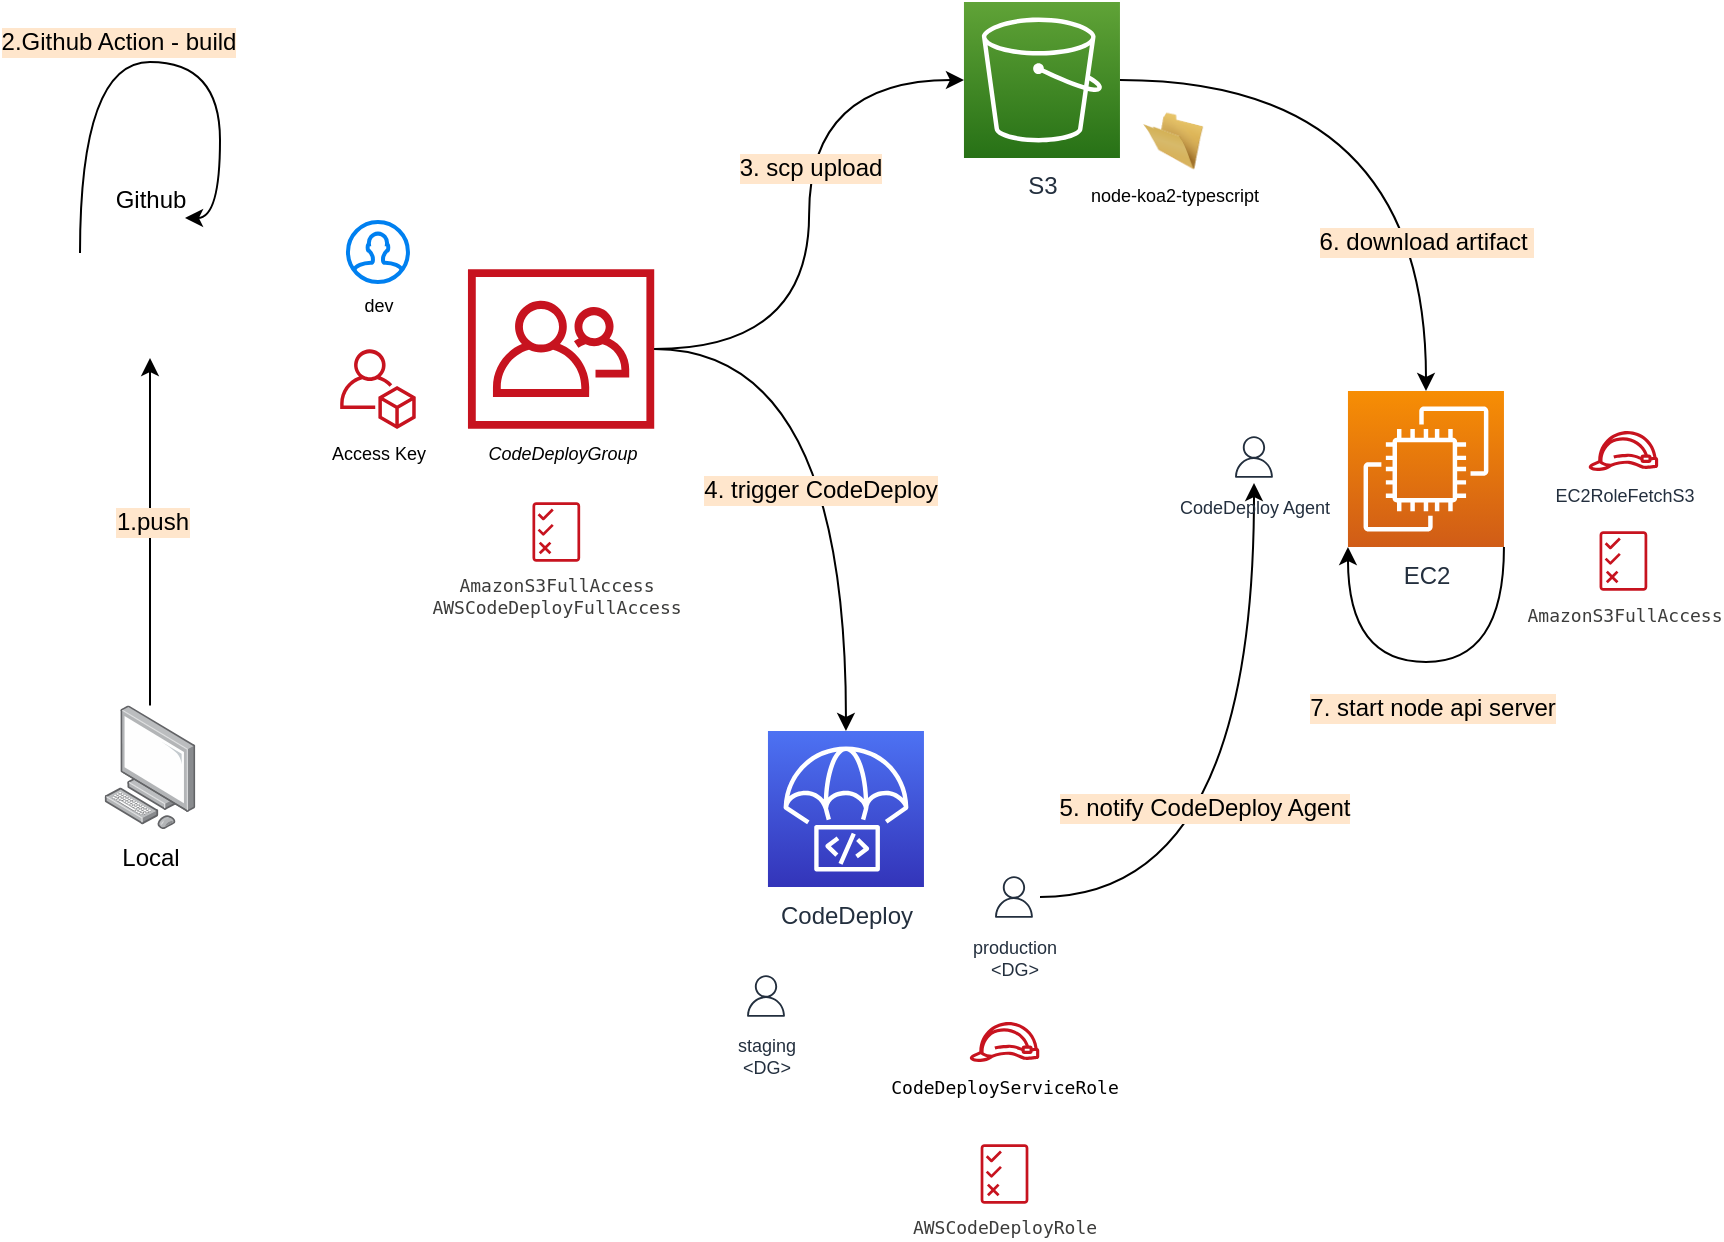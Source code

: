 <mxfile version="14.5.10" type="github" pages="2">
  <diagram id="KYHajy9hAzlmg0D7gsDp" name="Page-1">
    <mxGraphModel dx="1722" dy="687" grid="1" gridSize="10" guides="1" tooltips="1" connect="1" arrows="1" fold="1" page="1" pageScale="1" pageWidth="850" pageHeight="1100" math="0" shadow="0">
      <root>
        <mxCell id="0" />
        <mxCell id="1" parent="0" />
        <mxCell id="QSUdDy8CgD-3s1N1Uw83-1" value="EC2" style="points=[[0,0,0],[0.25,0,0],[0.5,0,0],[0.75,0,0],[1,0,0],[0,1,0],[0.25,1,0],[0.5,1,0],[0.75,1,0],[1,1,0],[0,0.25,0],[0,0.5,0],[0,0.75,0],[1,0.25,0],[1,0.5,0],[1,0.75,0]];outlineConnect=0;fontColor=#232F3E;gradientColor=#F78E04;gradientDirection=north;fillColor=#D05C17;strokeColor=#ffffff;dashed=0;verticalLabelPosition=bottom;verticalAlign=top;align=center;html=1;fontSize=12;fontStyle=0;aspect=fixed;shape=mxgraph.aws4.resourceIcon;resIcon=mxgraph.aws4.ec2;" parent="1" vertex="1">
          <mxGeometry x="603.98" y="254.5" width="78" height="78" as="geometry" />
        </mxCell>
        <mxCell id="gsVhObM5ISxaNvMVrzlj-28" style="edgeStyle=orthogonalEdgeStyle;curved=1;rounded=0;orthogonalLoop=1;jettySize=auto;html=1;fontSize=12;" parent="1" source="QSUdDy8CgD-3s1N1Uw83-2" target="QSUdDy8CgD-3s1N1Uw83-1" edge="1">
          <mxGeometry relative="1" as="geometry" />
        </mxCell>
        <mxCell id="gsVhObM5ISxaNvMVrzlj-29" value="6. download&amp;nbsp;artifact&amp;nbsp;" style="edgeLabel;html=1;align=center;verticalAlign=middle;resizable=0;points=[];fontSize=12;labelBackgroundColor=#FFE6CC;" parent="gsVhObM5ISxaNvMVrzlj-28" vertex="1" connectable="0">
          <mxGeometry x="0.323" y="-27" relative="1" as="geometry">
            <mxPoint x="27" y="30" as="offset" />
          </mxGeometry>
        </mxCell>
        <mxCell id="QSUdDy8CgD-3s1N1Uw83-2" value="S3" style="points=[[0,0,0],[0.25,0,0],[0.5,0,0],[0.75,0,0],[1,0,0],[0,1,0],[0.25,1,0],[0.5,1,0],[0.75,1,0],[1,1,0],[0,0.25,0],[0,0.5,0],[0,0.75,0],[1,0.25,0],[1,0.5,0],[1,0.75,0]];outlineConnect=0;fontColor=#232F3E;gradientColor=#60A337;gradientDirection=north;fillColor=#277116;strokeColor=#ffffff;dashed=0;verticalLabelPosition=bottom;verticalAlign=top;align=center;html=1;fontSize=12;fontStyle=0;aspect=fixed;shape=mxgraph.aws4.resourceIcon;resIcon=mxgraph.aws4.s3;" parent="1" vertex="1">
          <mxGeometry x="411.98" y="60" width="78" height="78" as="geometry" />
        </mxCell>
        <mxCell id="QSUdDy8CgD-3s1N1Uw83-3" value="EC2RoleFetchS3" style="outlineConnect=0;fontColor=#232F3E;gradientColor=none;fillColor=#C7131F;strokeColor=none;dashed=0;verticalLabelPosition=bottom;verticalAlign=top;align=center;html=1;fontSize=9;fontStyle=0;aspect=fixed;pointerEvents=1;shape=mxgraph.aws4.role;" parent="1" vertex="1">
          <mxGeometry x="723.98" y="274.5" width="35.45" height="20" as="geometry" />
        </mxCell>
        <mxCell id="QSUdDy8CgD-3s1N1Uw83-8" value="&lt;span style=&quot;color: rgb(60 , 60 , 59) ; font-family: monospace , monospace ; font-size: 9px&quot;&gt;AmazonS3FullAccess&lt;/span&gt;&lt;span style=&quot;color: rgb(60 , 60 , 59) ; font-family: monospace , monospace ; font-size: 9px&quot;&gt;&lt;br style=&quot;font-size: 9px&quot;&gt;&lt;/span&gt;" style="outlineConnect=0;fontColor=#232F3E;gradientColor=none;fillColor=#C7131F;strokeColor=none;dashed=0;verticalLabelPosition=bottom;verticalAlign=top;align=center;html=1;fontSize=9;fontStyle=0;aspect=fixed;pointerEvents=1;shape=mxgraph.aws4.permissions;labelBackgroundColor=#ffffff;" parent="1" vertex="1">
          <mxGeometry x="729.78" y="324.5" width="23.85" height="30" as="geometry" />
        </mxCell>
        <mxCell id="QSUdDy8CgD-3s1N1Uw83-10" value="&lt;pre style=&quot;box-sizing: border-box ; border-width: 0px ; border-style: solid ; border-color: rgb(229 , 231 , 235) ; margin-top: 2em ; margin-bottom: 2em ; overflow-x: auto ; line-height: 1.778 ; border-radius: 0.5rem ; padding: 1.111em 1.333em&quot;&gt;&lt;code class=&quot;lang-bash&quot; style=&quot;box-sizing: border-box ; border-width: 0px ; border-style: solid ; border-color: rgb(229 , 231 , 235) ; font-family: inherit ; border-radius: 0px ; padding: 0px ; line-height: inherit&quot;&gt;CodeDeployServiceRole&lt;/code&gt;&lt;/pre&gt;" style="outlineConnect=0;gradientColor=none;fillColor=#C7131F;strokeColor=none;dashed=0;verticalLabelPosition=bottom;verticalAlign=top;align=center;html=1;fontSize=9;fontStyle=0;aspect=fixed;pointerEvents=1;shape=mxgraph.aws4.role;labelBackgroundColor=none;labelPosition=center;horizontal=1;spacingTop=-30;" parent="1" vertex="1">
          <mxGeometry x="414.53" y="570" width="35.45" height="20" as="geometry" />
        </mxCell>
        <mxCell id="QSUdDy8CgD-3s1N1Uw83-11" value="CodeDeploy" style="points=[[0,0,0],[0.25,0,0],[0.5,0,0],[0.75,0,0],[1,0,0],[0,1,0],[0.25,1,0],[0.5,1,0],[0.75,1,0],[1,1,0],[0,0.25,0],[0,0.5,0],[0,0.75,0],[1,0.25,0],[1,0.5,0],[1,0.75,0]];outlineConnect=0;fontColor=#232F3E;gradientColor=#4D72F3;gradientDirection=north;fillColor=#3334B9;strokeColor=#ffffff;dashed=0;verticalLabelPosition=bottom;verticalAlign=top;align=center;html=1;fontSize=12;fontStyle=0;aspect=fixed;shape=mxgraph.aws4.resourceIcon;resIcon=mxgraph.aws4.codedeploy;labelBackgroundColor=#ffffff;" parent="1" vertex="1">
          <mxGeometry x="313.98" y="424.5" width="78" height="78" as="geometry" />
        </mxCell>
        <mxCell id="gsVhObM5ISxaNvMVrzlj-1" value="Github" style="shape=image;html=1;verticalAlign=bottom;verticalLabelPosition=top;labelBackgroundColor=#ffffff;imageAspect=0;aspect=fixed;image=https://cdn1.iconfinder.com/data/icons/logotypes/32/github-128.png;fontSize=12;align=center;labelPosition=center;" parent="1" vertex="1">
          <mxGeometry x="-30" y="168" width="70" height="70" as="geometry" />
        </mxCell>
        <mxCell id="gsVhObM5ISxaNvMVrzlj-3" value="&lt;span style=&quot;color: rgb(60 , 60 , 59) ; font-family: monospace , monospace ; font-size: 9px&quot;&gt;AWSCodeDeployRole&lt;/span&gt;&lt;span style=&quot;color: rgb(60 , 60 , 59) ; font-family: monospace , monospace ; font-size: 9px&quot;&gt;&lt;br style=&quot;font-size: 9px&quot;&gt;&lt;/span&gt;" style="outlineConnect=0;fontColor=#232F3E;gradientColor=none;fillColor=#C7131F;strokeColor=none;dashed=0;verticalLabelPosition=bottom;verticalAlign=top;align=center;html=1;fontSize=9;fontStyle=0;aspect=fixed;pointerEvents=1;shape=mxgraph.aws4.permissions;labelBackgroundColor=#ffffff;" parent="1" vertex="1">
          <mxGeometry x="420.33" y="631" width="23.85" height="30" as="geometry" />
        </mxCell>
        <mxCell id="gsVhObM5ISxaNvMVrzlj-4" value="staging&lt;br&gt;&amp;lt;DG&amp;gt;" style="outlineConnect=0;fontColor=#232F3E;gradientColor=none;strokeColor=#232F3E;fillColor=#ffffff;dashed=0;verticalLabelPosition=bottom;verticalAlign=top;align=center;html=1;fontSize=9;fontStyle=0;aspect=fixed;shape=mxgraph.aws4.resourceIcon;resIcon=mxgraph.aws4.user;" parent="1" vertex="1">
          <mxGeometry x="300" y="544" width="26" height="26" as="geometry" />
        </mxCell>
        <mxCell id="gsVhObM5ISxaNvMVrzlj-26" style="edgeStyle=orthogonalEdgeStyle;curved=1;rounded=0;orthogonalLoop=1;jettySize=auto;html=1;fontSize=12;" parent="1" source="gsVhObM5ISxaNvMVrzlj-7" target="gsVhObM5ISxaNvMVrzlj-12" edge="1">
          <mxGeometry relative="1" as="geometry">
            <mxPoint x="550" y="360" as="targetPoint" />
          </mxGeometry>
        </mxCell>
        <mxCell id="gsVhObM5ISxaNvMVrzlj-27" value="5. notify CodeDeploy Agent" style="edgeLabel;html=1;align=center;verticalAlign=middle;resizable=0;points=[];fontSize=12;labelBackgroundColor=#FFE6CC;" parent="gsVhObM5ISxaNvMVrzlj-26" vertex="1" connectable="0">
          <mxGeometry x="0.378" y="30" relative="1" as="geometry">
            <mxPoint x="5" y="65" as="offset" />
          </mxGeometry>
        </mxCell>
        <mxCell id="gsVhObM5ISxaNvMVrzlj-7" value="production&lt;br&gt;&amp;lt;DG&amp;gt;" style="outlineConnect=0;fontColor=#232F3E;gradientColor=none;strokeColor=#232F3E;fillColor=#ffffff;dashed=0;verticalLabelPosition=bottom;verticalAlign=top;align=center;html=1;fontSize=9;fontStyle=0;aspect=fixed;shape=mxgraph.aws4.resourceIcon;resIcon=mxgraph.aws4.user;" parent="1" vertex="1">
          <mxGeometry x="423.98" y="494.5" width="26" height="26" as="geometry" />
        </mxCell>
        <mxCell id="gsVhObM5ISxaNvMVrzlj-12" value="CodeDeploy Agent" style="outlineConnect=0;fontColor=#232F3E;gradientColor=none;strokeColor=#232F3E;fillColor=#ffffff;dashed=0;verticalLabelPosition=bottom;verticalAlign=top;align=center;html=1;fontSize=9;fontStyle=0;aspect=fixed;shape=mxgraph.aws4.resourceIcon;resIcon=mxgraph.aws4.user;" parent="1" vertex="1">
          <mxGeometry x="543.98" y="274.5" width="26" height="26" as="geometry" />
        </mxCell>
        <mxCell id="gsVhObM5ISxaNvMVrzlj-15" value="node-koa2-typescript" style="image;html=1;image=img/lib/clip_art/general/Empty_Folder_128x128.png;fontSize=9;align=center;" parent="1" vertex="1">
          <mxGeometry x="501.58" y="114.5" width="30" height="30" as="geometry" />
        </mxCell>
        <mxCell id="gsVhObM5ISxaNvMVrzlj-17" style="edgeStyle=orthogonalEdgeStyle;rounded=0;orthogonalLoop=1;jettySize=auto;html=1;entryX=0.5;entryY=1;entryDx=0;entryDy=0;fontSize=12;" parent="1" source="gsVhObM5ISxaNvMVrzlj-16" target="gsVhObM5ISxaNvMVrzlj-1" edge="1">
          <mxGeometry relative="1" as="geometry" />
        </mxCell>
        <mxCell id="gsVhObM5ISxaNvMVrzlj-18" value="1.push" style="edgeLabel;html=1;align=center;verticalAlign=middle;resizable=0;points=[];fontSize=12;labelBackgroundColor=#FFE6CC;" parent="gsVhObM5ISxaNvMVrzlj-17" vertex="1" connectable="0">
          <mxGeometry x="0.056" y="-1" relative="1" as="geometry">
            <mxPoint as="offset" />
          </mxGeometry>
        </mxCell>
        <mxCell id="gsVhObM5ISxaNvMVrzlj-16" value="Local" style="points=[];aspect=fixed;html=1;align=center;shadow=0;dashed=0;image;image=img/lib/allied_telesis/computer_and_terminals/Personal_Computer.svg;fontSize=12;" parent="1" vertex="1">
          <mxGeometry x="-17.8" y="411.7" width="45.6" height="61.8" as="geometry" />
        </mxCell>
        <mxCell id="gsVhObM5ISxaNvMVrzlj-19" style="edgeStyle=orthogonalEdgeStyle;rounded=0;orthogonalLoop=1;jettySize=auto;html=1;fontSize=12;curved=1;exitX=0;exitY=0.25;exitDx=0;exitDy=0;entryX=0.75;entryY=0;entryDx=0;entryDy=0;" parent="1" source="gsVhObM5ISxaNvMVrzlj-1" target="gsVhObM5ISxaNvMVrzlj-1" edge="1">
          <mxGeometry relative="1" as="geometry">
            <Array as="points">
              <mxPoint x="-30" y="90" />
              <mxPoint x="40" y="90" />
              <mxPoint x="40" y="168" />
            </Array>
          </mxGeometry>
        </mxCell>
        <mxCell id="gsVhObM5ISxaNvMVrzlj-20" value="2.Github Action - build" style="edgeLabel;html=1;align=center;verticalAlign=middle;resizable=0;points=[];fontSize=12;labelBackgroundColor=#FFE6CC;" parent="gsVhObM5ISxaNvMVrzlj-19" vertex="1" connectable="0">
          <mxGeometry x="-0.127" y="-2" relative="1" as="geometry">
            <mxPoint y="-12" as="offset" />
          </mxGeometry>
        </mxCell>
        <mxCell id="gsVhObM5ISxaNvMVrzlj-21" value="" style="group" parent="1" vertex="1" connectable="0">
          <mxGeometry x="100" y="170" width="157.11" height="170" as="geometry" />
        </mxCell>
        <mxCell id="QSUdDy8CgD-3s1N1Uw83-4" value="&lt;em style=&quot;box-sizing: inherit; font-family: &amp;quot;ibm plex sans&amp;quot;, sans-serif; font-size: 9px;&quot;&gt;CodeDeployGroup&lt;/em&gt;" style="outlineConnect=0;gradientColor=none;fillColor=#C7131F;strokeColor=none;dashed=0;verticalLabelPosition=bottom;verticalAlign=top;align=center;html=1;fontSize=9;fontStyle=0;aspect=fixed;pointerEvents=1;shape=mxgraph.aws4.organizations_organizational_unit;labelBackgroundColor=#ffffff;" parent="gsVhObM5ISxaNvMVrzlj-21" vertex="1">
          <mxGeometry x="63.98" y="23.5" width="93.13" height="80" as="geometry" />
        </mxCell>
        <mxCell id="QSUdDy8CgD-3s1N1Uw83-5" value="&lt;span style=&quot;font-family: &amp;#34;ibm plex sans&amp;#34; , sans-serif ; font-size: 9px&quot;&gt;Access Key&lt;/span&gt;" style="outlineConnect=0;gradientColor=none;fillColor=#C7131F;strokeColor=none;dashed=0;verticalLabelPosition=bottom;verticalAlign=top;align=center;html=1;fontSize=9;fontStyle=0;aspect=fixed;pointerEvents=1;shape=mxgraph.aws4.organizations_account;labelBackgroundColor=#ffffff;" parent="gsVhObM5ISxaNvMVrzlj-21" vertex="1">
          <mxGeometry y="63.5" width="37.95" height="40" as="geometry" />
        </mxCell>
        <mxCell id="QSUdDy8CgD-3s1N1Uw83-6" value="&lt;span style=&quot;color: rgb(60, 60, 59); font-family: monospace, monospace; font-size: 9px;&quot;&gt;AmazonS3FullAccess&lt;br style=&quot;font-size: 9px;&quot;&gt;&lt;/span&gt;&lt;span style=&quot;color: rgb(60, 60, 59); font-family: monospace, monospace; font-size: 9px;&quot;&gt;AWSCodeDeployFullAccess&lt;/span&gt;&lt;span style=&quot;color: rgb(60, 60, 59); font-family: monospace, monospace; font-size: 9px;&quot;&gt;&lt;br style=&quot;font-size: 9px;&quot;&gt;&lt;/span&gt;" style="outlineConnect=0;fontColor=#232F3E;gradientColor=none;fillColor=#C7131F;strokeColor=none;dashed=0;verticalLabelPosition=bottom;verticalAlign=top;align=center;html=1;fontSize=9;fontStyle=0;aspect=fixed;pointerEvents=1;shape=mxgraph.aws4.permissions;labelBackgroundColor=#ffffff;" parent="gsVhObM5ISxaNvMVrzlj-21" vertex="1">
          <mxGeometry x="96.24" y="140" width="23.84" height="30" as="geometry" />
        </mxCell>
        <mxCell id="gsVhObM5ISxaNvMVrzlj-2" value="dev" style="html=1;verticalLabelPosition=bottom;align=center;labelBackgroundColor=#ffffff;verticalAlign=top;strokeWidth=2;strokeColor=#0080F0;shadow=0;dashed=0;shape=mxgraph.ios7.icons.user;fontSize=9;" parent="gsVhObM5ISxaNvMVrzlj-21" vertex="1">
          <mxGeometry x="3.98" width="30" height="30" as="geometry" />
        </mxCell>
        <mxCell id="gsVhObM5ISxaNvMVrzlj-22" style="edgeStyle=orthogonalEdgeStyle;curved=1;rounded=0;orthogonalLoop=1;jettySize=auto;html=1;entryX=0;entryY=0.5;entryDx=0;entryDy=0;entryPerimeter=0;fontSize=12;" parent="1" source="QSUdDy8CgD-3s1N1Uw83-4" target="QSUdDy8CgD-3s1N1Uw83-2" edge="1">
          <mxGeometry relative="1" as="geometry" />
        </mxCell>
        <mxCell id="gsVhObM5ISxaNvMVrzlj-23" value="3. scp upload" style="edgeLabel;html=1;align=center;verticalAlign=middle;resizable=0;points=[];fontSize=12;labelBackgroundColor=#FFE6CC;" parent="gsVhObM5ISxaNvMVrzlj-22" vertex="1" connectable="0">
          <mxGeometry x="0.161" relative="1" as="geometry">
            <mxPoint as="offset" />
          </mxGeometry>
        </mxCell>
        <mxCell id="gsVhObM5ISxaNvMVrzlj-24" style="edgeStyle=orthogonalEdgeStyle;curved=1;rounded=0;orthogonalLoop=1;jettySize=auto;html=1;entryX=0.5;entryY=0;entryDx=0;entryDy=0;entryPerimeter=0;fontSize=12;" parent="1" source="QSUdDy8CgD-3s1N1Uw83-4" target="QSUdDy8CgD-3s1N1Uw83-11" edge="1">
          <mxGeometry relative="1" as="geometry" />
        </mxCell>
        <mxCell id="gsVhObM5ISxaNvMVrzlj-25" value="4. trigger CodeDeploy" style="edgeLabel;html=1;align=center;verticalAlign=middle;resizable=0;points=[];fontSize=12;labelBackgroundColor=#FFE6CC;" parent="gsVhObM5ISxaNvMVrzlj-24" vertex="1" connectable="0">
          <mxGeometry x="0.16" y="-13" relative="1" as="geometry">
            <mxPoint as="offset" />
          </mxGeometry>
        </mxCell>
        <mxCell id="gsVhObM5ISxaNvMVrzlj-30" style="edgeStyle=orthogonalEdgeStyle;curved=1;rounded=0;orthogonalLoop=1;jettySize=auto;html=1;fontSize=12;entryX=0;entryY=1;entryDx=0;entryDy=0;entryPerimeter=0;" parent="1" source="QSUdDy8CgD-3s1N1Uw83-1" target="QSUdDy8CgD-3s1N1Uw83-1" edge="1">
          <mxGeometry relative="1" as="geometry">
            <Array as="points">
              <mxPoint x="682" y="390" />
              <mxPoint x="604" y="390" />
            </Array>
          </mxGeometry>
        </mxCell>
        <mxCell id="gsVhObM5ISxaNvMVrzlj-31" value="7. start node api server" style="edgeLabel;html=1;align=center;verticalAlign=middle;resizable=0;points=[];fontSize=12;labelBackgroundColor=#FFE6CC;" parent="gsVhObM5ISxaNvMVrzlj-30" vertex="1" connectable="0">
          <mxGeometry x="0.079" y="-3" relative="1" as="geometry">
            <mxPoint x="10" y="26" as="offset" />
          </mxGeometry>
        </mxCell>
      </root>
    </mxGraphModel>
  </diagram>
  <diagram id="HFPOsqEpJYMhAOFJA9zG" name="Page-2">
    <mxGraphModel dx="872" dy="687" grid="1" gridSize="10" guides="1" tooltips="1" connect="1" arrows="1" fold="1" page="1" pageScale="1" pageWidth="850" pageHeight="1100" math="0" shadow="0">
      <root>
        <mxCell id="OsAmNSZrjZ2WwmUFlbVk-0" />
        <mxCell id="OsAmNSZrjZ2WwmUFlbVk-1" parent="OsAmNSZrjZ2WwmUFlbVk-0" />
        <mxCell id="OsAmNSZrjZ2WwmUFlbVk-6" style="edgeStyle=orthogonalEdgeStyle;rounded=0;orthogonalLoop=1;jettySize=auto;html=1;" edge="1" parent="OsAmNSZrjZ2WwmUFlbVk-1" source="OsAmNSZrjZ2WwmUFlbVk-2" target="OsAmNSZrjZ2WwmUFlbVk-4">
          <mxGeometry relative="1" as="geometry" />
        </mxCell>
        <mxCell id="OsAmNSZrjZ2WwmUFlbVk-7" style="edgeStyle=orthogonalEdgeStyle;rounded=0;orthogonalLoop=1;jettySize=auto;html=1;" edge="1" parent="OsAmNSZrjZ2WwmUFlbVk-1" source="OsAmNSZrjZ2WwmUFlbVk-2" target="OsAmNSZrjZ2WwmUFlbVk-3">
          <mxGeometry relative="1" as="geometry" />
        </mxCell>
        <mxCell id="OsAmNSZrjZ2WwmUFlbVk-2" value="Amplify" style="points=[[0,0,0],[0.25,0,0],[0.5,0,0],[0.75,0,0],[1,0,0],[0,1,0],[0.25,1,0],[0.5,1,0],[0.75,1,0],[1,1,0],[0,0.25,0],[0,0.5,0],[0,0.75,0],[1,0.25,0],[1,0.5,0],[1,0.75,0]];outlineConnect=0;fontColor=#232F3E;gradientColor=#F54749;gradientDirection=north;fillColor=#C7131F;strokeColor=#ffffff;dashed=0;verticalLabelPosition=bottom;verticalAlign=top;align=center;html=1;fontSize=12;fontStyle=0;aspect=fixed;shape=mxgraph.aws4.resourceIcon;resIcon=mxgraph.aws4.amplify;" vertex="1" parent="OsAmNSZrjZ2WwmUFlbVk-1">
          <mxGeometry x="340" y="170" width="78" height="78" as="geometry" />
        </mxCell>
        <mxCell id="OsAmNSZrjZ2WwmUFlbVk-3" value="dev&lt;br&gt;&amp;lt;env&amp;gt;" style="rounded=1;whiteSpace=wrap;html=1;verticalAlign=top;arcSize=3;" vertex="1" parent="OsAmNSZrjZ2WwmUFlbVk-1">
          <mxGeometry x="110" y="330" width="350" height="260" as="geometry" />
        </mxCell>
        <mxCell id="OsAmNSZrjZ2WwmUFlbVk-4" value="online&lt;br&gt;&amp;lt;env&amp;gt;" style="rounded=1;whiteSpace=wrap;html=1;verticalAlign=top;arcSize=3;" vertex="1" parent="OsAmNSZrjZ2WwmUFlbVk-1">
          <mxGeometry x="520" y="330" width="350" height="310" as="geometry" />
        </mxCell>
        <mxCell id="OsAmNSZrjZ2WwmUFlbVk-8" value="vue3typescript360b0231&lt;br&gt;&amp;lt;Auth&amp;gt;" style="rounded=0;whiteSpace=wrap;html=1;align=left;" vertex="1" parent="OsAmNSZrjZ2WwmUFlbVk-1">
          <mxGeometry x="130" y="380" width="160" height="30" as="geometry" />
        </mxCell>
        <mxCell id="OsAmNSZrjZ2WwmUFlbVk-9" value="vue3typescript360b0231DefineAuthChallenge&lt;br&gt;&amp;lt;Function&amp;gt;" style="rounded=0;whiteSpace=wrap;html=1;align=left;" vertex="1" parent="OsAmNSZrjZ2WwmUFlbVk-1">
          <mxGeometry x="130" y="420" width="280" height="30" as="geometry" />
        </mxCell>
        <mxCell id="OsAmNSZrjZ2WwmUFlbVk-10" value="vue3typescript360b0231CreateAuthChallenge&lt;br&gt;&amp;lt;Function&amp;gt;" style="rounded=0;whiteSpace=wrap;html=1;align=left;" vertex="1" parent="OsAmNSZrjZ2WwmUFlbVk-1">
          <mxGeometry x="130" y="460" width="280" height="30" as="geometry" />
        </mxCell>
        <mxCell id="OsAmNSZrjZ2WwmUFlbVk-11" value="vue3typescript360b0231VerifyAuthChallengeResponse&lt;br&gt;&amp;lt;Function&amp;gt;" style="rounded=0;whiteSpace=wrap;html=1;align=left;" vertex="1" parent="OsAmNSZrjZ2WwmUFlbVk-1">
          <mxGeometry x="130" y="500" width="310" height="30" as="geometry" />
        </mxCell>
        <mxCell id="OsAmNSZrjZ2WwmUFlbVk-12" value="vue3typescript360b0231PreSignup&lt;br&gt;&amp;lt;Function&amp;gt;" style="rounded=0;whiteSpace=wrap;html=1;align=left;" vertex="1" parent="OsAmNSZrjZ2WwmUFlbVk-1">
          <mxGeometry x="130" y="540" width="310" height="30" as="geometry" />
        </mxCell>
        <mxCell id="OsAmNSZrjZ2WwmUFlbVk-13" value="vue3typescript360b0231&lt;br&gt;&amp;lt;Auth&amp;gt;" style="rounded=0;whiteSpace=wrap;html=1;align=left;" vertex="1" parent="OsAmNSZrjZ2WwmUFlbVk-1">
          <mxGeometry x="540" y="380" width="160" height="30" as="geometry" />
        </mxCell>
        <mxCell id="OsAmNSZrjZ2WwmUFlbVk-14" value="vue3typescript360b0231DefineAuthChallenge&lt;br&gt;&amp;lt;Function&amp;gt;" style="rounded=0;whiteSpace=wrap;html=1;align=left;" vertex="1" parent="OsAmNSZrjZ2WwmUFlbVk-1">
          <mxGeometry x="540" y="420" width="280" height="30" as="geometry" />
        </mxCell>
        <mxCell id="OsAmNSZrjZ2WwmUFlbVk-15" value="vue3typescript360b0231CreateAuthChallenge&lt;br&gt;&amp;lt;Function&amp;gt;" style="rounded=0;whiteSpace=wrap;html=1;align=left;" vertex="1" parent="OsAmNSZrjZ2WwmUFlbVk-1">
          <mxGeometry x="540" y="460" width="280" height="30" as="geometry" />
        </mxCell>
        <mxCell id="OsAmNSZrjZ2WwmUFlbVk-16" value="vue3typescript360b0231VerifyAuthChallengeResponse&lt;br&gt;&amp;lt;Function&amp;gt;" style="rounded=0;whiteSpace=wrap;html=1;align=left;" vertex="1" parent="OsAmNSZrjZ2WwmUFlbVk-1">
          <mxGeometry x="540" y="500" width="310" height="30" as="geometry" />
        </mxCell>
        <mxCell id="OsAmNSZrjZ2WwmUFlbVk-17" value="vue3typescript360b0231PreSignup&lt;br&gt;&amp;lt;Function&amp;gt;" style="rounded=0;whiteSpace=wrap;html=1;align=left;" vertex="1" parent="OsAmNSZrjZ2WwmUFlbVk-1">
          <mxGeometry x="540" y="540" width="310" height="30" as="geometry" />
        </mxCell>
      </root>
    </mxGraphModel>
  </diagram>
</mxfile>
